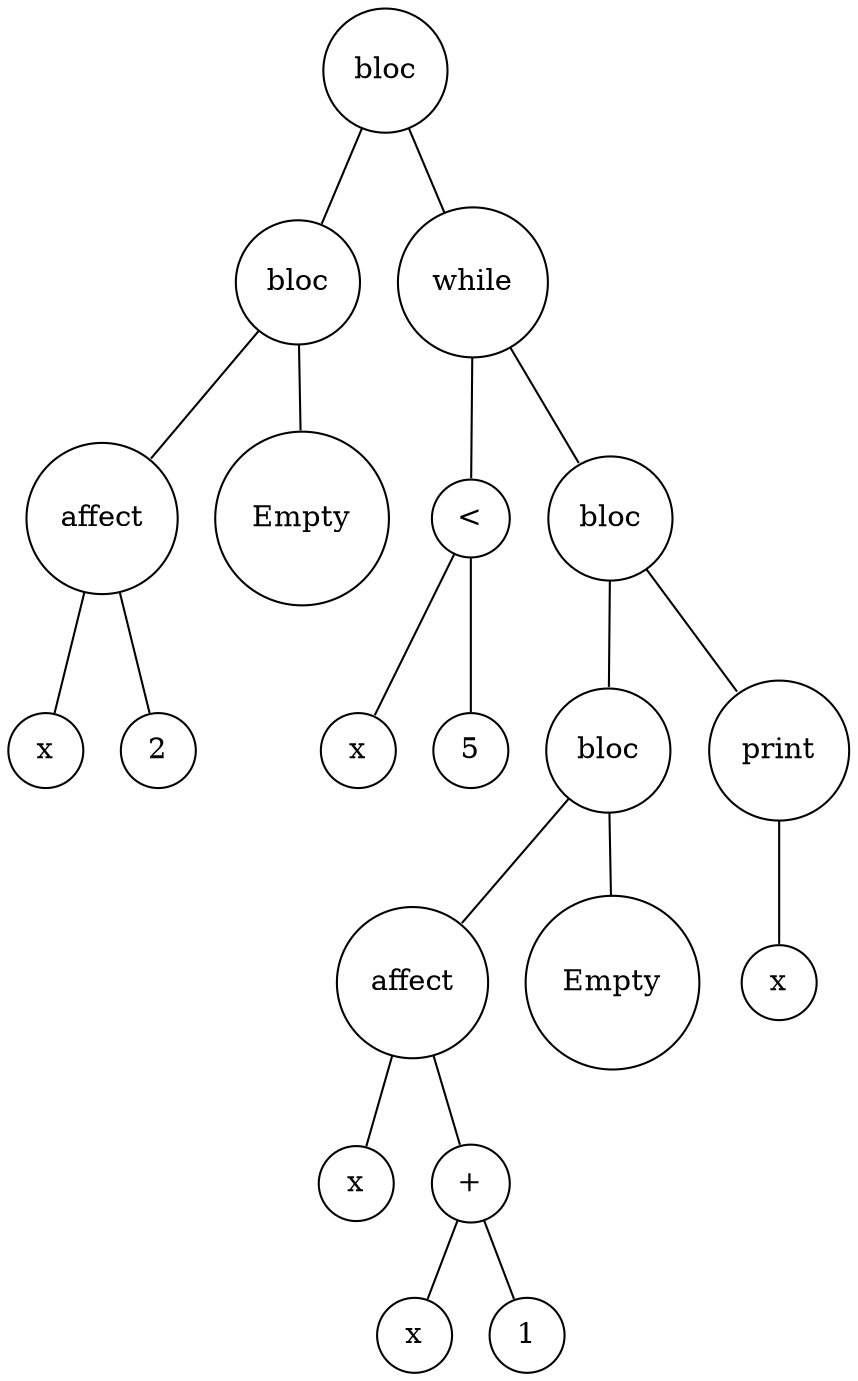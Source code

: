 digraph {
	node [shape=circle]
	"f19932d8-e4a4-45e4-99e5-4525898bb616" [label=bloc]
	"96998ef9-addc-4452-b992-dbfba388a04b" [label=bloc]
	"8507f58e-009c-4b70-9924-b3155ffacf82" [label=affect]
	"e761d22b-dde0-4e3e-a66a-a6e8d8905cc0" [label=x]
	"8507f58e-009c-4b70-9924-b3155ffacf82" -> "e761d22b-dde0-4e3e-a66a-a6e8d8905cc0" [arrowsize=0]
	"3d55535c-88c1-4c48-a716-5f51290b57fb" [label=2]
	"8507f58e-009c-4b70-9924-b3155ffacf82" -> "3d55535c-88c1-4c48-a716-5f51290b57fb" [arrowsize=0]
	"96998ef9-addc-4452-b992-dbfba388a04b" -> "8507f58e-009c-4b70-9924-b3155ffacf82" [arrowsize=0]
	"9f06d6f9-c602-427a-8b5c-f4658ceedaa7" [label=Empty]
	"96998ef9-addc-4452-b992-dbfba388a04b" -> "9f06d6f9-c602-427a-8b5c-f4658ceedaa7" [arrowsize=0]
	"f19932d8-e4a4-45e4-99e5-4525898bb616" -> "96998ef9-addc-4452-b992-dbfba388a04b" [arrowsize=0]
	"03f12c61-b44a-4388-8ca6-d62053d2ba02" [label=while]
	"f75d0f24-7dcf-4850-8c75-4eea87fec4a7" [label="<"]
	"d29aff5b-4961-4589-8b51-55dbb029ec01" [label=x]
	"f75d0f24-7dcf-4850-8c75-4eea87fec4a7" -> "d29aff5b-4961-4589-8b51-55dbb029ec01" [arrowsize=0]
	"d0c58679-f66c-4a9f-b10d-13af086b74b3" [label=5]
	"f75d0f24-7dcf-4850-8c75-4eea87fec4a7" -> "d0c58679-f66c-4a9f-b10d-13af086b74b3" [arrowsize=0]
	"03f12c61-b44a-4388-8ca6-d62053d2ba02" -> "f75d0f24-7dcf-4850-8c75-4eea87fec4a7" [arrowsize=0]
	"aa68058d-a4eb-4823-9189-b33ef5c979de" [label=bloc]
	"372d1e80-5ab7-4d50-a17e-3da681c2a4e7" [label=bloc]
	"de7efbbd-d1b0-40e9-86d4-7f4407c87a7f" [label=affect]
	"6f4c9e42-a40a-4c63-b869-314b1741c71c" [label=x]
	"de7efbbd-d1b0-40e9-86d4-7f4407c87a7f" -> "6f4c9e42-a40a-4c63-b869-314b1741c71c" [arrowsize=0]
	"9c4edd0d-026f-48b9-bb42-112212f8bb4c" [label="+"]
	"93937f01-d2c0-4968-bf27-62e4c132d48e" [label=x]
	"9c4edd0d-026f-48b9-bb42-112212f8bb4c" -> "93937f01-d2c0-4968-bf27-62e4c132d48e" [arrowsize=0]
	"4d985ca9-d8c1-4c4a-91ca-45b701ad04fd" [label=1]
	"9c4edd0d-026f-48b9-bb42-112212f8bb4c" -> "4d985ca9-d8c1-4c4a-91ca-45b701ad04fd" [arrowsize=0]
	"de7efbbd-d1b0-40e9-86d4-7f4407c87a7f" -> "9c4edd0d-026f-48b9-bb42-112212f8bb4c" [arrowsize=0]
	"372d1e80-5ab7-4d50-a17e-3da681c2a4e7" -> "de7efbbd-d1b0-40e9-86d4-7f4407c87a7f" [arrowsize=0]
	"5611d41d-a7ce-4660-8c3a-62ee882c46d6" [label=Empty]
	"372d1e80-5ab7-4d50-a17e-3da681c2a4e7" -> "5611d41d-a7ce-4660-8c3a-62ee882c46d6" [arrowsize=0]
	"aa68058d-a4eb-4823-9189-b33ef5c979de" -> "372d1e80-5ab7-4d50-a17e-3da681c2a4e7" [arrowsize=0]
	"0ab6361e-c69b-4557-8221-4dcdd6f9d7d9" [label=print]
	"df6db68a-87c4-43af-b968-6f2a60d7af1c" [label=x]
	"0ab6361e-c69b-4557-8221-4dcdd6f9d7d9" -> "df6db68a-87c4-43af-b968-6f2a60d7af1c" [arrowsize=0]
	"aa68058d-a4eb-4823-9189-b33ef5c979de" -> "0ab6361e-c69b-4557-8221-4dcdd6f9d7d9" [arrowsize=0]
	"03f12c61-b44a-4388-8ca6-d62053d2ba02" -> "aa68058d-a4eb-4823-9189-b33ef5c979de" [arrowsize=0]
	"f19932d8-e4a4-45e4-99e5-4525898bb616" -> "03f12c61-b44a-4388-8ca6-d62053d2ba02" [arrowsize=0]
}
